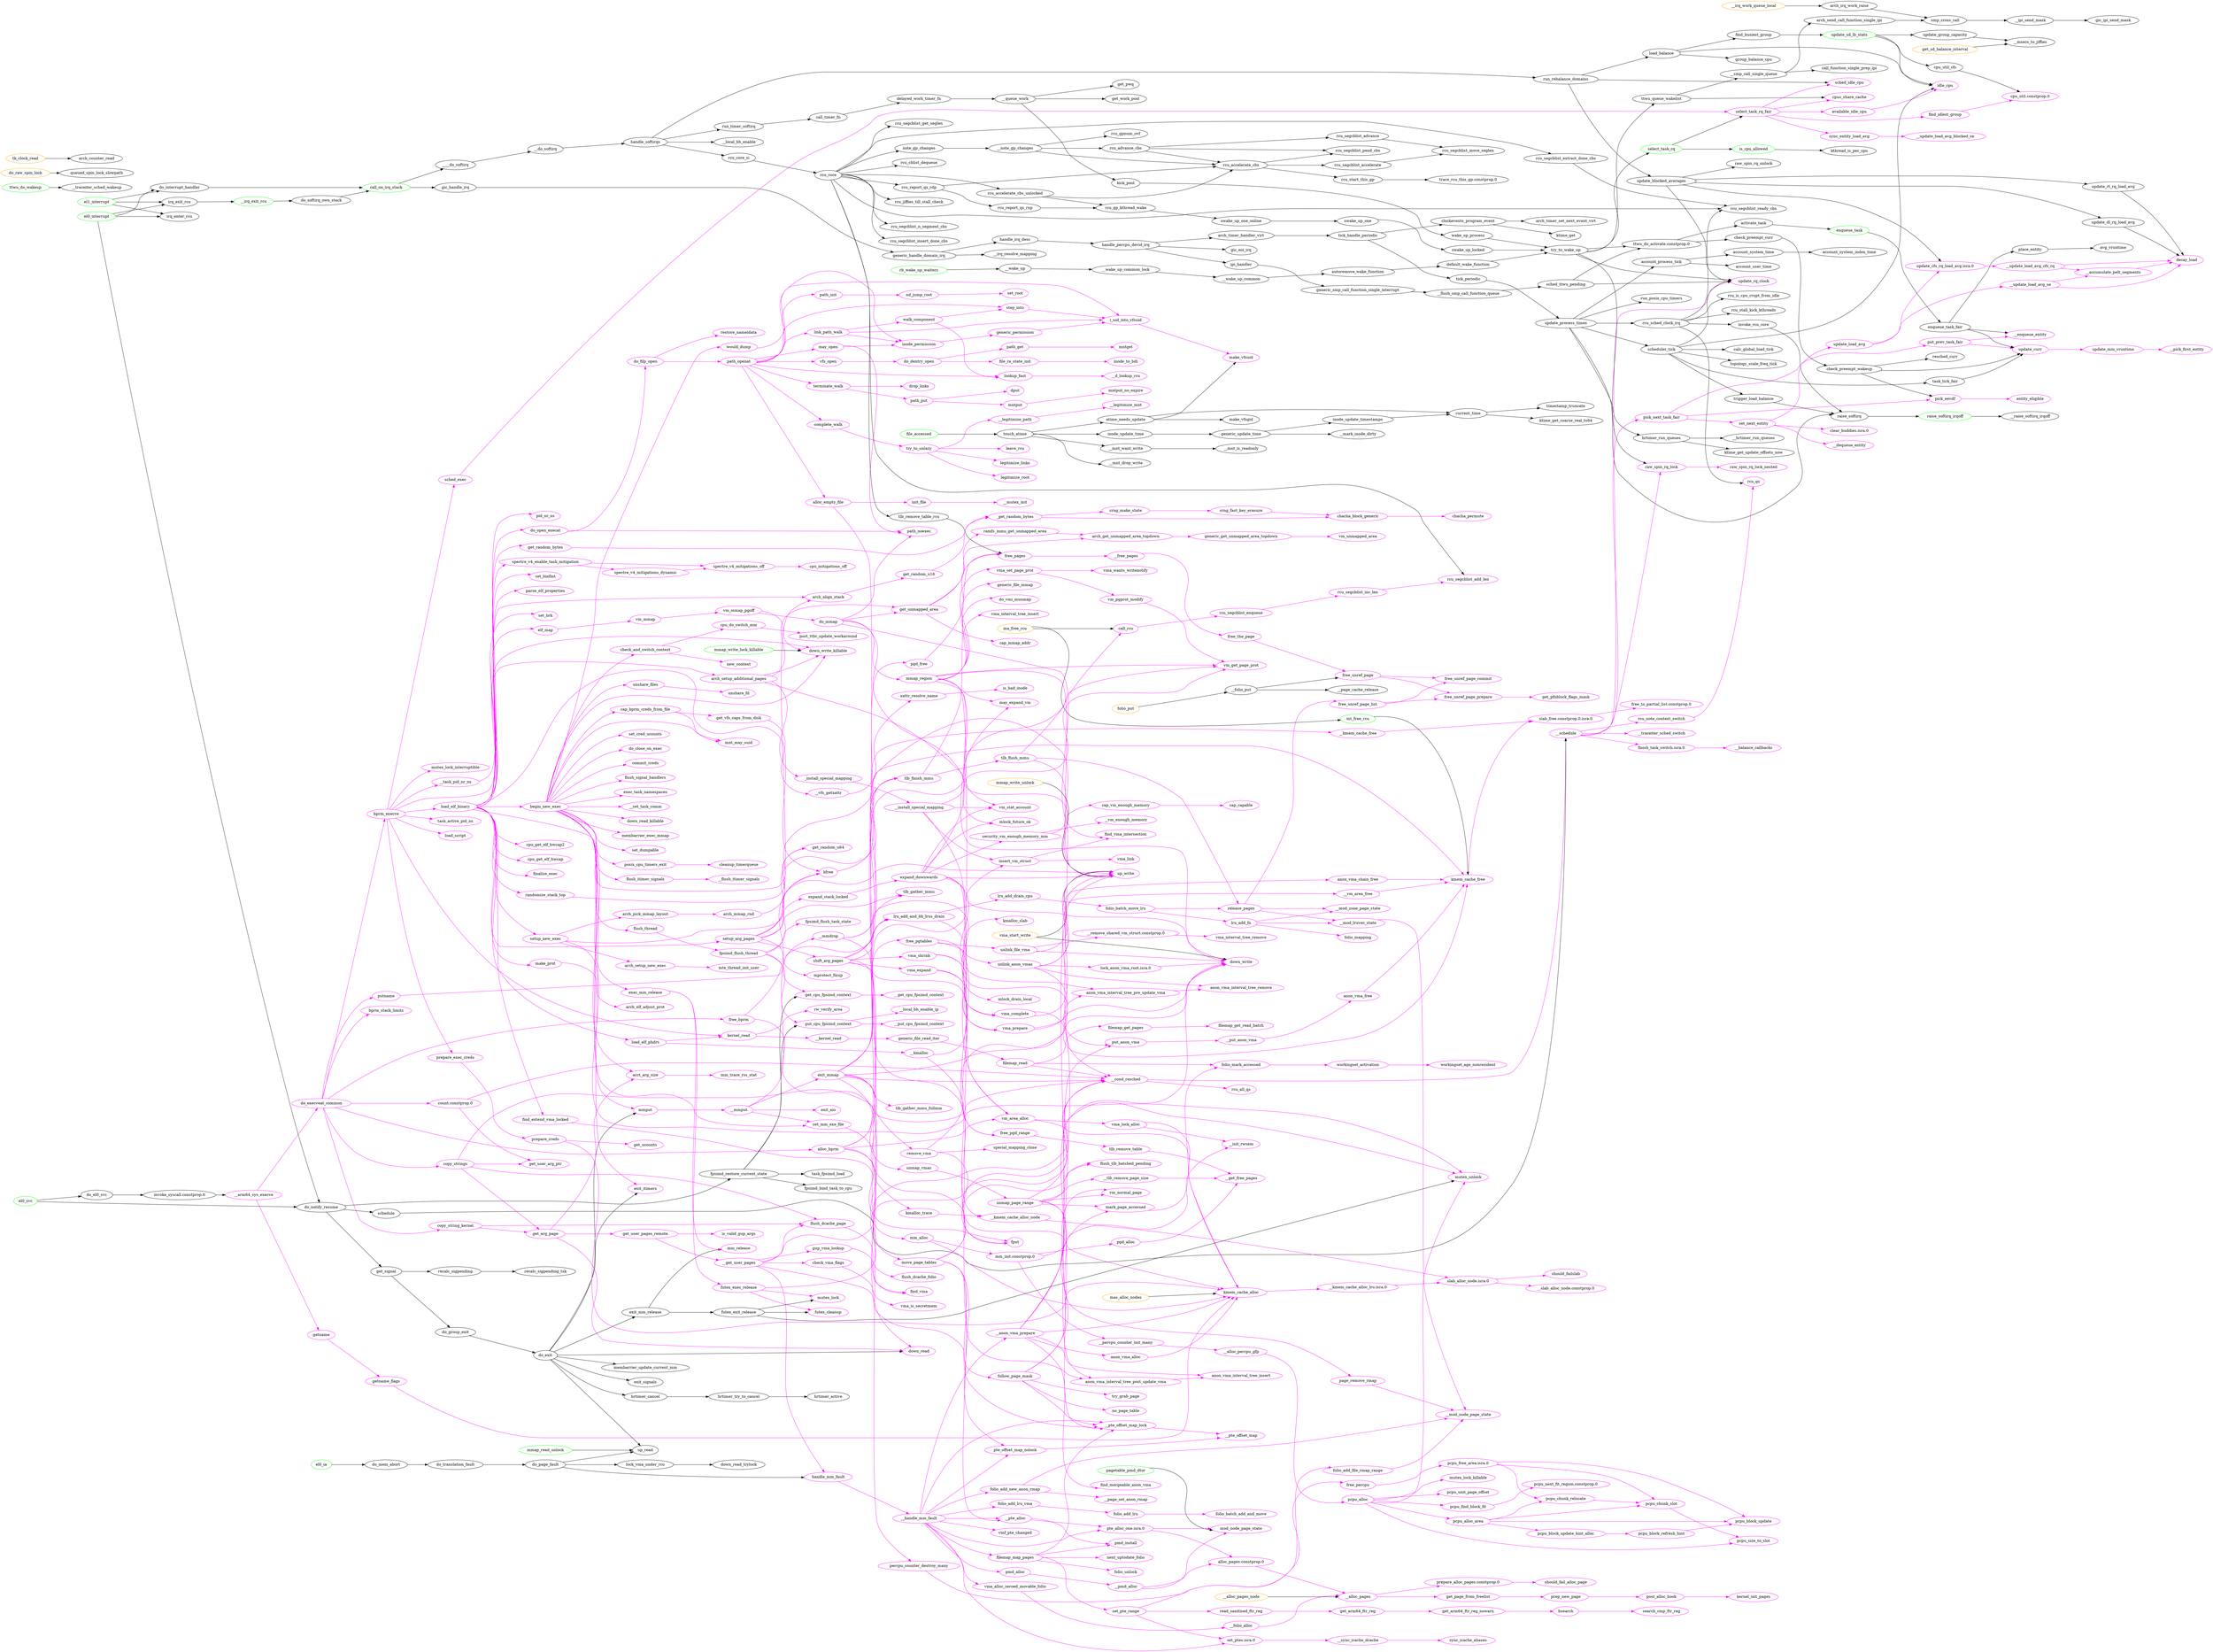digraph followpath {
rankdir=LR;
    "__queue_work" [color="black"];
    "vm_get_page_prot" [color="magenta"];
    "vm_mmap_pgoff" [color="magenta"];
    "group_balance_cpu" [color="black"];
    "pcpu_free_area.isra.0" [color="magenta"];
    "free_to_partial_list.constprop.0" [color="magenta"];
    "____do_softirq" [color="black"];
    "__sync_icache_dcache" [color="magenta"];
    "wake_up_process" [color="black"];
    "set_brk" [color="magenta"];
    "__mod_zone_page_state" [color="magenta"];
    "spectre_v4_enable_task_mitigation" [color="magenta"];
    "may_open" [color="magenta"];
    "generic_handle_domain_irq" [color="black"];
    "tlb_remove_table" [color="magenta"];
    "timestamp_truncate" [color="black"];
    "would_dump" [color="magenta"];
    "crng_fast_key_erasure" [color="magenta"];
    "swake_up_one" [color="black"];
    "cpu_mitigations_off" [color="magenta"];
    "inode_permission" [color="magenta"];
    "select_task_rq" [color="green"];
    "__pte_offset_map_lock" [color="magenta"];
    "unmap_vmas" [color="magenta"];
    "cap_mmap_addr" [color="magenta"];
    "mnt_may_suid" [color="magenta"];
    "__pte_alloc" [color="magenta"];
    "lookup_fast" [color="magenta"];
    "tlb_gather_mmu_fullmm" [color="magenta"];
    "lru_add_drain_cpu" [color="magenta"];
    "__accumulate_pelt_segments" [color="magenta"];
    "__mnt_is_readonly" [color="black"];
    "down_read_killable" [color="magenta"];
    "pcpu_alloc" [color="magenta"];
    "setup_arg_pages" [color="magenta"];
    "kthread_is_per_cpu" [color="black"];
    "find_extend_vma_locked" [color="magenta"];
    "get_user_pages_remote" [color="magenta"];
    "rcu_gp_kthread_wake" [color="black"];
    "generic_get_unmapped_area_topdown" [color="magenta"];
    "current_time" [color="black"];
    "anon_vma_interval_tree_remove" [color="magenta"];
    "rcu_segcblist_insert_done_cbs" [color="black"];
    "get_user_arg_ptr" [color="magenta"];
    "pick_eevdf" [color="magenta"];
    "no_page_table" [color="magenta"];
    "__vfs_getxattr" [color="magenta"];
    "el0_svc" [color="green"];
    "exit_mmap" [color="magenta"];
    "new_context" [color="magenta"];
    "down_write_killable" [color="magenta"];
    "__cond_resched" [color="magenta"];
    "get_arm64_ftr_reg_nowarn" [color="magenta"];
    "is_cpu_allowed" [color="green"];
    "pcpu_size_to_slot" [color="magenta"];
    "__mmdrop" [color="magenta"];
    "task_tick_fair" [color="black"];
    "filemap_get_pages" [color="magenta"];
    "expand_stack_locked" [color="magenta"];
    "try_grab_page" [color="magenta"];
    "mod_node_page_state" [color="magenta"];
    "__vm_area_free" [color="magenta"];
    "get_vfs_caps_from_disk" [color="magenta"];
    "pgd_free" [color="magenta"];
    "gic_ipi_send_mask" [color="black"];
    "__init_rwsem" [color="magenta"];
    "rcu_segcblist_get_seglen" [color="black"];
    "rcu_segcblist_move_seglen" [color="black"];
    "raw_spin_rq_lock_nested" [color="magenta"];
    "arch_align_stack" [color="magenta"];
    "membarrier_exec_mmap" [color="magenta"];
    "__flush_itimer_signals" [color="magenta"];
    "gup_vma_lookup" [color="magenta"];
    "rcu_segcblist_enqueue" [color="magenta"];
    "anon_vma_interval_tree_pre_update_vma" [color="magenta"];
    "bprm_execve" [color="magenta"];
    "kmem_cache_alloc" [color="magenta"];
    "__wake_up_common" [color="black"];
    "set_dumpable" [color="magenta"];
    "cpu_get_elf_hwcap2" [color="magenta"];
    "vma_interval_tree_insert" [color="magenta"];
    "schedule" [color="black"];
    "gic_handle_irq" [color="black"];
    "fpsimd_flush_task_state" [color="magenta"];
    "exit_aio" [color="magenta"];
    "set_pte_range" [color="magenta"];
    "mutex_lock_killable" [color="magenta"];
    "ktime_get" [color="black"];
    "__local_bh_enable" [color="black"];
    "pcpu_chunk_slot" [color="magenta"];
    "__mnt_want_write" [color="black"];
    "flush_dcache_folio" [color="magenta"];
    "generic_update_time" [color="black"];
    "elf_map" [color="magenta"];
    "rcu_note_context_switch" [color="magenta"];
    "__enqueue_entity" [color="magenta"];
    "anon_vma_free" [color="magenta"];
    "__hrtimer_run_queues" [color="black"];
    "do_execveat_common" [color="magenta"];
    "do_group_exit" [color="black"];
    "slab_alloc_node.isra.0" [color="magenta"];
    "note_gp_changes" [color="black"];
    "should_fail_alloc_page" [color="magenta"];
    "run_timer_softirq" [color="black"];
    "finish_task_switch.isra.0" [color="magenta"];
    "arch_setup_additional_pages" [color="magenta"];
    "acct_arg_size" [color="magenta"];
    "invoke_rcu_core" [color="black"];
    "__folio_alloc" [color="magenta"];
    "arch_setup_new_exec" [color="magenta"];
    "cpu_util_cfs" [color="black"];
    "shift_arg_pages" [color="magenta"];
    "arch_get_unmapped_area_topdown" [color="magenta"];
    "__task_pid_nr_ns" [color="magenta"];
    "recalc_sigpending_tsk" [color="black"];
    "__get_user_pages" [color="magenta"];
    "folio_unlock" [color="magenta"];
    "tlb_remove_table_rcu" [color="black"];
    "__page_set_anon_rmap" [color="magenta"];
    "generic_smp_call_function_single_interrupt" [color="black"];
    "down_write" [color="magenta"];
    "link_path_walk" [color="magenta"];
    "path_init" [color="magenta"];
    "anon_vma_interval_tree_insert" [color="magenta"];
    "decay_load" [color="magenta"];
    "rcu_segcblist_pend_cbs" [color="black"];
    "__pmd_alloc" [color="magenta"];
    "__kmem_cache_free" [color="magenta"];
    "flush_itimer_signals" [color="magenta"];
    "init_file" [color="magenta"];
    "__wake_up" [color="black"];
    "pte_offset_map_nolock" [color="magenta"];
    "tick_handle_periodic" [color="black"];
    "do_vmi_munmap" [color="magenta"];
    "put_cpu_fpsimd_context" [color="magenta"];
    "generic_file_read_iter" [color="magenta"];
    "__traceiter_sched_wakeup" [color="black"];
    "mprotect_fixup" [color="magenta"];
    "alloc_empty_file" [color="magenta"];
    "arch_mmap_rnd" [color="magenta"];
    "__kmalloc" [color="magenta"];
    "find_vma_intersection" [color="magenta"];
    "getname_flags" [color="magenta"];
    "walk_component" [color="magenta"];
    "dput" [color="magenta"];
    "touch_atime" [color="black"];
    "lock_vma_under_rcu" [color="black"];
    "mm_trace_rss_stat" [color="magenta"];
    "chacha_block_generic" [color="magenta"];
    "gic_eoi_irq" [color="black"];
    "__handle_mm_fault" [color="magenta"];
    "handle_mm_fault" [color="magenta"];
    "update_load_avg" [color="magenta"];
    "irq_enter_rcu" [color="black"];
    "__wake_up_common_lock" [color="black"];
    "generic_file_mmap" [color="magenta"];
    "flush_tlb_batched_pending" [color="magenta"];
    "set_cred_ucounts" [color="magenta"];
    "folio_add_lru_vma" [color="magenta"];
    "account_user_time" [color="black"];
    "_install_special_mapping" [color="magenta"];
    "update_process_times" [color="black"];
    "rcu_start_this_gp" [color="black"];
    "folio_add_file_rmap_range" [color="magenta"];
    "put_anon_vma" [color="magenta"];
    "spectre_v4_mitigations_off" [color="magenta"];
    "__local_bh_enable_ip" [color="magenta"];
    "slab_free.constprop.0.isra.0" [color="magenta"];
    "resched_curr" [color="black"];
    "get_unmapped_area" [color="magenta"];
    "idle_cpu" [color="magenta"];
    "update_rq_clock" [color="magenta"];
    "__arm64_sys_execve" [color="magenta"];
    "unshare_files" [color="magenta"];
    "post_alloc_hook" [color="magenta"];
    "raw_spin_rq_lock" [color="magenta"];
    "free_pgd_range" [color="magenta"];
    "inode_update_timestamps" [color="black"];
    "vma_wants_writenotify" [color="magenta"];
    "load_elf_binary" [color="magenta"];
    "inode_to_bdi" [color="magenta"];
    "restore_nameidata" [color="magenta"];
    "generic_permission" [color="magenta"];
    "vfs_open" [color="magenta"];
    "filemap_map_pages" [color="magenta"];
    "insert_vm_struct" [color="magenta"];
    "vma_link" [color="magenta"];
    "swake_up_one_online" [color="black"];
    "trace_rcu_this_gp.constprop.0" [color="black"];
    "do_raw_spin_lock" [color="orange"];
    "__mmput" [color="magenta"];
    "__free_pages" [color="magenta"];
    "invoke_syscall.constprop.0" [color="black"];
    "rcu_accelerate_cbs_unlocked" [color="black"];
    "cap_capable" [color="magenta"];
    "__mod_node_page_state" [color="magenta"];
    "free_unref_page_list" [color="magenta"];
    "ma_free_rcu" [color="orange"];
    "kernel_read" [color="magenta"];
    "arch_send_call_function_single_ipi" [color="black"];
    "available_idle_cpu" [color="magenta"];
    "__irq_exit_rcu" [color="green"];
    "do_close_on_exec" [color="magenta"];
    "update_curr" [color="magenta"];
    "down_read_trylock" [color="black"];
    "count.constprop.0" [color="magenta"];
    "try_to_unlazy" [color="magenta"];
    "handle_softirqs" [color="black"];
    "pick_next_task_fair" [color="magenta"];
    "path_noexec" [color="magenta"];
    "do_interrupt_handler" [color="black"];
    "arch_counter_read" [color="black"];
    "__pick_first_entity" [color="magenta"];
    "__kmem_cache_alloc_node" [color="magenta"];
    "el0_interrupt" [color="green"];
    "pagetable_pmd_dtor" [color="green"];
    "free_percpu" [color="magenta"];
    "raise_softirq_irqoff" [color="green"];
    "ttwu_queue_wakelist" [color="black"];
    "update_cfs_rq_load_avg.isra.0" [color="magenta"];
    "set_root" [color="magenta"];
    "putname" [color="magenta"];
    "mmput" [color="magenta"];
    "free_unref_page_commit" [color="magenta"];
    "filemap_read" [color="magenta"];
    "__mod_lruvec_state" [color="magenta"];
    "vm_unmapped_area" [color="magenta"];
    "expand_downwards" [color="magenta"];
    "rcu_cblist_dequeue" [color="black"];
    "mntput" [color="magenta"];
    "arch_timer_handler_virt" [color="black"];
    "arch_elf_adjust_prot" [color="magenta"];
    "account_system_time" [color="black"];
    "bsearch" [color="magenta"];
    "check_vma_flags" [color="magenta"];
    "vm_mmap" [color="magenta"];
    "cap_vm_enough_memory" [color="magenta"];
    "complete_walk" [color="magenta"];
    "update_sd_lb_stats" [color="green"];
    "fpsimd_bind_task_to_cpu" [color="black"];
    "kmalloc_trace" [color="magenta"];
    "ktime_get_coarse_real_ts64" [color="black"];
    "raise_softirq" [color="black"];
    "__smp_call_single_queue" [color="black"];
    "find_busiest_group" [color="black"];
    "run_posix_cpu_timers" [color="black"];
    "up_write" [color="magenta"];
    "unmap_page_range" [color="magenta"];
    "ttwu_do_activate.constprop.0" [color="black"];
    "__get_free_pages" [color="magenta"];
    "call_function_single_prep_ipi" [color="black"];
    "rcu_qs" [color="magenta"];
    "rcu_core_si" [color="black"];
    "kmalloc_slab" [color="magenta"];
    "topology_scale_freq_tick" [color="black"];
    "clear_buddies.isra.0" [color="magenta"];
    "rcu_segcblist_ready_cbs" [color="black"];
    "folio_batch_move_lru" [color="magenta"];
    "lru_add_fn" [color="magenta"];
    "get_sd_balance_interval" [color="orange"];
    "irq_exit_rcu" [color="black"];
    "move_page_tables" [color="magenta"];
    "do_page_fault" [color="black"];
    "account_process_tick" [color="black"];
    "release_pages" [color="magenta"];
    "sync_entity_load_avg" [color="magenta"];
    "kmem_cache_free" [color="magenta"];
    "get_cpu_fpsimd_context" [color="magenta"];
    "smp_cross_call" [color="black"];
    "account_system_index_time" [color="black"];
    "delayed_work_timer_fn" [color="black"];
    "_get_random_bytes" [color="magenta"];
    "vma_interval_tree_remove" [color="magenta"];
    "terminate_walk" [color="magenta"];
    "hrtimer_cancel" [color="black"];
    "__update_load_avg_cfs_rq" [color="magenta"];
    "__schedule" [color="magenta"];
    "special_mapping_close" [color="magenta"];
    "__remove_shared_vm_struct.constprop.0" [color="magenta"];
    "call_rcu" [color="magenta"];
    "arch_timer_set_next_event_virt" [color="black"];
    "begin_new_exec" [color="magenta"];
    "check_preempt_curr" [color="black"];
    "mas_alloc_nodes" [color="orange"];
    "futex_exec_release" [color="magenta"];
    "sched_ttwu_pending" [color="black"];
    "should_failslab" [color="magenta"];
    "folio_add_new_anon_rmap" [color="magenta"];
    "__balance_callbacks" [color="magenta"];
    "autoremove_wake_function" [color="black"];
    "make_vfsgid" [color="black"];
    "do_dentry_open" [color="magenta"];
    "__kernel_read" [color="magenta"];
    "lock_anon_vma_root.isra.0" [color="magenta"];
    "path_put" [color="magenta"];
    "get_page_from_freelist" [color="magenta"];
    "__slab_alloc_node.constprop.0" [color="magenta"];
    "prep_new_page" [color="magenta"];
    "next_uptodate_folio" [color="magenta"];
    "mm_init.constprop.0" [color="magenta"];
    "vma_lock_alloc" [color="magenta"];
    "do_exit" [color="black"];
    "path_openat" [color="magenta"];
    "rcu_report_qs_rdp" [color="black"];
    "folio_mark_accessed" [color="magenta"];
    "fpsimd_restore_current_state" [color="black"];
    "vm_area_alloc" [color="magenta"];
    "read_sanitised_ftr_reg" [color="magenta"];
    "update_group_capacity" [color="black"];
    "prepare_alloc_pages.constprop.0" [color="magenta"];
    "rb_wake_up_waiters" [color="green"];
    "__put_anon_vma" [color="magenta"];
    "__ipi_send_mask" [color="black"];
    "update_rt_rq_load_avg" [color="black"];
    "posix_cpu_timers_exit" [color="magenta"];
    "__note_gp_changes" [color="black"];
    "mark_page_accessed" [color="magenta"];
    "commit_creds" [color="magenta"];
    "is_valid_gup_args" [color="magenta"];
    "load_balance" [color="black"];
    "fput" [color="magenta"];
    "file_accessed" [color="green"];
    "find_mergeable_anon_vma" [color="magenta"];
    "set_next_entity" [color="magenta"];
    "pcpu_find_block_fit" [color="magenta"];
    "do_mmap" [color="magenta"];
    "__tlb_remove_page_size" [color="magenta"];
    "rcu_segcblist_add_len" [color="magenta"];
    "task_active_pid_ns" [color="magenta"];
    "kick_pool" [color="black"];
    "__alloc_percpu_gfp" [color="magenta"];
    "__mutex_init" [color="magenta"];
    "path_get" [color="magenta"];
    "tlb_flush_mmu" [color="magenta"];
    "__traceiter_sched_switch" [color="magenta"];
    "free_bprm" [color="magenta"];
    "call_on_irq_stack" [color="green"];
    "tick_periodic" [color="black"];
    "security_vm_enough_memory_mm" [color="magenta"];
    "workingset_age_nonresident" [color="magenta"];
    "handle_irq_desc" [color="black"];
    "ramfs_mmu_get_unmapped_area" [color="magenta"];
    "lru_add_and_bh_lrus_drain" [color="magenta"];
    "call_timer_fn" [color="black"];
    "mlock_drain_local" [color="magenta"];
    "load_elf_phdrs" [color="magenta"];
    "__legitimize_path" [color="magenta"];
    "rcu_accelerate_cbs" [color="black"];
    "raw_spin_rq_unlock" [color="black"];
    "pcpu_unit_page_offset" [color="magenta"];
    "pmd_install" [color="magenta"];
    "legitimize_root" [color="magenta"];
    "get_work_pool" [color="black"];
    "unshare_fd" [color="magenta"];
    "put_prev_task_fair" [color="magenta"];
    "free_unref_page_prepare" [color="magenta"];
    "copy_string_kernel" [color="magenta"];
    "exit_mm_release" [color="black"];
    "prepare_exec_creds" [color="magenta"];
    "rcu_jiffies_till_stall_check" [color="black"];
    "flush_signal_handlers" [color="magenta"];
    "load_script" [color="magenta"];
    "down_read" [color="magenta"];
    "__get_cpu_fpsimd_context" [color="magenta"];
    "find_idlest_group" [color="magenta"];
    "step_into" [color="magenta"];
    "set_mm_exe_file" [color="magenta"];
    "folio_put" [color="orange"];
    "get_ucounts" [color="magenta"];
    "rcu_segcblist_advance" [color="black"];
    "drop_links" [color="magenta"];
    "chacha_permute" [color="magenta"];
    "calc_global_load_tick" [color="black"];
    "update_dl_rq_load_avg" [color="black"];
    "do_notify_resume" [color="black"];
    "__alloc_pages" [color="magenta"];
    "i_uid_into_vfsuid" [color="magenta"];
    "mt_free_rcu" [color="green"];
    "getname" [color="magenta"];
    "kernel_init_pages" [color="magenta"];
    "pmd_alloc" [color="magenta"];
    "tk_clock_read" [color="orange"];
    "vm_stat_account" [color="magenta"];
    "make_prot" [color="magenta"];
    "rcu_gpnum_ovf" [color="black"];
    "default_wake_function" [color="black"];
    "vma_prepare" [color="magenta"];
    "is_bad_inode" [color="magenta"];
    "sync_icache_aliases" [color="magenta"];
    "rcu_is_cpu_rrupt_from_idle" [color="black"];
    "mutex_lock" [color="magenta"];
    "scheduler_tick" [color="black"];
    "hrtimer_try_to_cancel" [color="black"];
    "bprm_stack_limits" [color="magenta"];
    "clockevents_program_event" [color="black"];
    "setup_new_exec" [color="magenta"];
    "make_vfsuid" [color="magenta"];
    "up_read" [color="black"];
    "folio_batch_add_and_move" [color="magenta"];
    "inode_update_time" [color="black"];
    "__msecs_to_jiffies" [color="black"];
    "filemap_get_read_batch" [color="magenta"];
    "ipi_handler" [color="black"];
    "cpu_do_switch_mm" [color="magenta"];
    "fpsimd_flush_thread" [color="magenta"];
    "__kmem_cache_alloc_lru.isra.0" [color="magenta"];
    "avg_vruntime" [color="black"];
    "hrtimer_active" [color="black"];
    "ttwu_do_wakeup" [color="green"];
    "get_random_bytes" [color="magenta"];
    "mmap_write_unlock" [color="orange"];
    "update_blocked_averages" [color="black"];
    "vma_complete" [color="magenta"];
    "do_el0_svc" [color="black"];
    "pcpu_block_refresh_hint" [color="magenta"];
    "vma_alloc_zeroed_movable_folio" [color="magenta"];
    "mmap_read_unlock" [color="green"];
    "hrtimer_run_queues" [color="black"];
    "pgd_alloc" [color="magenta"];
    "mte_thread_init_user" [color="magenta"];
    "rcu_stall_kick_kthreads" [color="black"];
    "pcpu_next_fit_region.constprop.0" [color="magenta"];
    "mutex_lock_interruptible" [color="magenta"];
    "__put_cpu_fpsimd_context" [color="magenta"];
    "cpu_get_elf_hwcap" [color="magenta"];
    "do_open_execat" [color="magenta"];
    "pid_nr_ns" [color="magenta"];
    "pte_alloc_one.isra.0" [color="magenta"];
    "rcu_report_qs_rnp" [color="black"];
    "__install_special_mapping" [color="magenta"];
    "vm_normal_page" [color="magenta"];
    "rcu_segcblist_inc_len" [color="magenta"];
    "vma_set_page_prot" [color="magenta"];
    "futex_cleanup" [color="magenta"];
    "flush_dcache_page" [color="magenta"];
    "__alloc_pages_node" [color="orange"];
    "set_ptes.isra.0" [color="magenta"];
    "rcu_segcblist_extract_done_cbs" [color="black"];
    "activate_task" [color="black"];
    "mlock_future_ok" [color="magenta"];
    "rcu_core" [color="black"];
    "get_pwq" [color="black"];
    "select_task_rq_fair" [color="magenta"];
    "rcu_all_qs" [color="magenta"];
    "leave_rcu" [color="magenta"];
    "__raise_softirq_irqoff" [color="black"];
    "get_random_u16" [color="magenta"];
    "exec_task_namespaces" [color="magenta"];
    "prepare_creds" [color="magenta"];
    "mm_alloc" [color="magenta"];
    "check_and_switch_context" [color="magenta"];
    "free_pgtables" [color="magenta"];
    "__pte_offset_map" [color="magenta"];
    "nd_jump_root" [color="magenta"];
    "task_fpsimd_load" [color="black"];
    "anon_vma_interval_tree_post_update_vma" [color="magenta"];
    "__vm_enough_memory" [color="magenta"];
    "__folio_put" [color="black"];
    "futex_exit_release" [color="black"];
    "__do_softirq" [color="black"];
    "get_arg_page" [color="magenta"];
    "el1_interrupt" [color="green"];
    "cap_bprm_creds_from_file" [color="magenta"];
    "tlb_gather_mmu" [color="magenta"];
    "__irq_work_queue_local" [color="orange"];
    "search_cmp_ftr_reg" [color="magenta"];
    "__flush_smp_call_function_queue" [color="black"];
    "tlb_finish_mmu" [color="magenta"];
    "file_ra_state_init" [color="magenta"];
    "arch_irq_work_raise" [color="black"];
    "folio_add_lru" [color="magenta"];
    "entity_eligible" [color="magenta"];
    "el0_ia" [color="green"];
    "sched_exec" [color="magenta"];
    "get_signal" [color="black"];
    "vma_expand" [color="magenta"];
    "kfree" [color="magenta"];
    "vmf_pte_changed" [color="magenta"];
    "ktime_get_update_offsets_now" [color="black"];
    "__page_cache_release" [color="black"];
    "spectre_v4_mitigations_dynamic" [color="magenta"];
    "check_preempt_wakeup" [color="black"];
    "anon_vma_alloc" [color="magenta"];
    "folio_mapping" [color="magenta"];
    "recalc_sigpending" [color="black"];
    "post_ttbr_update_workaround" [color="magenta"];
    "exec_mm_release" [color="magenta"];
    "do_softirq_own_stack" [color="black"];
    "__update_load_avg_se" [color="magenta"];
    "__dequeue_entity" [color="magenta"];
    "trigger_load_balance" [color="black"];
    "percpu_counter_destroy_many" [color="magenta"];
    "enqueue_task_fair" [color="black"];
    "get_arm64_ftr_reg" [color="magenta"];
    "try_to_wake_up" [color="black"];
    "exit_itimers" [color="magenta"];
    "finalize_exec" [color="magenta"];
    "randomize_stack_top" [color="magenta"];
    "mmap_write_lock_killable" [color="green"];
    "atime_needs_update" [color="black"];
    "__mark_inode_dirty" [color="black"];
    "queued_spin_lock_slowpath" [color="black"];
    "__irq_resolve_mapping" [color="black"];
    "mntput_no_expire" [color="magenta"];
    "cleanup_timerqueue" [color="magenta"];
    "rcu_segcblist_n_segment_cbs" [color="black"];
    "pcpu_chunk_relocate" [color="magenta"];
    "flush_thread" [color="magenta"];
    "unlink_file_vma" [color="magenta"];
    "__anon_vma_prepare" [color="magenta"];
    "follow_page_mask" [color="magenta"];
    "sched_idle_cpu" [color="magenta"];
    "free_the_page" [color="magenta"];
    "enqueue_task" [color="green"];
    "update_min_vruntime" [color="magenta"];
    "arch_pick_mmap_layout" [color="magenta"];
    "set_binfmt" [color="magenta"];
    "rcu_sched_clock_irq" [color="black"];
    "do_filp_open" [color="magenta"];
    "__legitimize_mnt" [color="magenta"];
    "__update_load_avg_blocked_se" [color="magenta"];
    "may_expand_vm" [color="magenta"];
    "cpu_util.constprop.0" [color="magenta"];
    "legitimize_links" [color="magenta"];
    "alloc_pages.constprop.0" [color="magenta"];
    "page_remove_rmap" [color="magenta"];
    "workingset_activation" [color="magenta"];
    "do_mem_abort" [color="black"];
    "do_translation_fault" [color="black"];
    "membarrier_update_current_mm" [color="black"];
    "find_vma" [color="magenta"];
    "__set_task_comm" [color="magenta"];
    "exit_signals" [color="black"];
    "crng_make_state" [color="magenta"];
    "rcu_advance_cbs" [color="black"];
    "mutex_unlock" [color="magenta"];
    "rw_verify_area" [color="magenta"];
    "mmap_region" [color="magenta"];
    "pcpu_block_update_hint_alloc" [color="magenta"];
    "rcu_segcblist_accelerate" [color="black"];
    "vm_pgprot_modify" [color="magenta"];
    "__percpu_counter_init_many" [color="magenta"];
    "parse_elf_properties" [color="magenta"];
    "run_rebalance_domains" [color="black"];
    "copy_strings" [color="magenta"];
    "vma_start_write" [color="orange"];
    "get_random_u64" [color="magenta"];
    "alloc_bprm" [color="magenta"];
    "__d_lookup_rcu" [color="magenta"];
    "vma_is_secretmem" [color="magenta"];
    "mm_release" [color="magenta"];
    "remove_vma" [color="magenta"];
    "free_pages" [color="magenta"];
    "xattr_resolve_name" [color="magenta"];
    "pcpu_alloc_area" [color="magenta"];
    "get_pfnblock_flags_mask" [color="magenta"];
    "free_unref_page" [color="magenta"];
    "place_entity" [color="black"];
    "swake_up_locked" [color="black"];
    "__mnt_drop_write" [color="black"];
    "pcpu_block_update" [color="magenta"];
    "unlink_anon_vmas" [color="magenta"];
    "anon_vma_chain_free" [color="magenta"];
    "mntget" [color="magenta"];
    "handle_percpu_devid_irq" [color="black"];
    "vma_shrink" [color="magenta"];
    "cpus_share_cache" [color="magenta"];
    "cap_vm_enough_memory" -> "cap_capable" [color="magenta"];
    "workingset_activation" -> "workingset_age_nonresident" [color="magenta"];
    "check_vma_flags" -> "vma_is_secretmem" [color="magenta"];
    "page_remove_rmap" -> "__mod_node_page_state" [color="magenta"];
    "__smp_call_single_queue" -> "arch_send_call_function_single_ipi" [color="black"];
    "__smp_call_single_queue" -> "call_function_single_prep_ipi" [color="black"];
    "__vm_area_free" -> "kmem_cache_free" [color="magenta"];
    "load_elf_binary" -> "get_random_bytes" [color="magenta"];
    "load_elf_binary" -> "up_write" [color="magenta"];
    "load_elf_binary" -> "finalize_exec" [color="magenta"];
    "load_elf_binary" -> "kfree" [color="magenta"];
    "load_elf_binary" -> "cpu_get_elf_hwcap" [color="magenta"];
    "load_elf_binary" -> "make_prot" [color="magenta"];
    "load_elf_binary" -> "setup_new_exec" [color="magenta"];
    "load_elf_binary" -> "find_extend_vma_locked" [color="magenta"];
    "load_elf_binary" -> "down_write_killable" [color="magenta"];
    "load_elf_binary" -> "parse_elf_properties" [color="magenta"];
    "load_elf_binary" -> "arch_setup_additional_pages" [color="magenta"];
    "load_elf_binary" -> "setup_arg_pages" [color="magenta"];
    "load_elf_binary" -> "load_elf_phdrs" [color="magenta"];
    "load_elf_binary" -> "spectre_v4_enable_task_mitigation" [color="magenta"];
    "load_elf_binary" -> "begin_new_exec" [color="magenta"];
    "load_elf_binary" -> "randomize_stack_top" [color="magenta"];
    "load_elf_binary" -> "set_binfmt" [color="magenta"];
    "load_elf_binary" -> "arch_align_stack" [color="magenta"];
    "load_elf_binary" -> "elf_map" [color="magenta"];
    "load_elf_binary" -> "set_brk" [color="magenta"];
    "load_elf_binary" -> "cpu_get_elf_hwcap2" [color="magenta"];
    "__kernel_read" -> "generic_file_read_iter" [color="magenta"];
    "vma_shrink" -> "vma_complete" [color="magenta"];
    "vma_shrink" -> "vma_prepare" [color="magenta"];
    "try_to_wake_up" -> "select_task_rq" [color="black"];
    "try_to_wake_up" -> "raw_spin_rq_lock" [color="black"];
    "try_to_wake_up" -> "ttwu_queue_wakelist" [color="black"];
    "try_to_wake_up" -> "update_rq_clock" [color="black"];
    "try_to_wake_up" -> "ttwu_do_activate.constprop.0" [color="black"];
    "crng_fast_key_erasure" -> "chacha_block_generic" [color="magenta"];
    "update_load_avg" -> "__update_load_avg_se" [color="magenta"];
    "update_load_avg" -> "update_cfs_rq_load_avg.isra.0" [color="magenta"];
    "put_cpu_fpsimd_context" -> "__local_bh_enable_ip" [color="magenta"];
    "put_cpu_fpsimd_context" -> "__put_cpu_fpsimd_context" [color="magenta"];
    "pgd_alloc" -> "__get_free_pages" [color="magenta"];
    "__kmem_cache_alloc_node" -> "slab_alloc_node.isra.0" [color="magenta"];
    "vm_mmap_pgoff" -> "do_mmap" [color="magenta"];
    "vm_mmap_pgoff" -> "down_write_killable" [color="magenta"];
    "pcpu_find_block_fit" -> "pcpu_next_fit_region.constprop.0" [color="magenta"];
    "mas_alloc_nodes" -> "kmem_cache_alloc" [color="black"];
    "free_pgd_range" -> "tlb_remove_table" [color="magenta"];
    "ttwu_do_activate.constprop.0" -> "check_preempt_curr" [color="black"];
    "ttwu_do_activate.constprop.0" -> "activate_task" [color="black"];
    "__install_special_mapping" -> "insert_vm_struct" [color="magenta"];
    "__install_special_mapping" -> "vm_stat_account" [color="magenta"];
    "__install_special_mapping" -> "vm_area_alloc" [color="magenta"];
    "__install_special_mapping" -> "vm_get_page_prot" [color="magenta"];
    "rcu_segcblist_enqueue" -> "rcu_segcblist_inc_len" [color="magenta"];
    "put_anon_vma" -> "__put_anon_vma" [color="magenta"];
    "mmap_region" -> "vma_interval_tree_insert" [color="magenta"];
    "mmap_region" -> "vm_stat_account" [color="magenta"];
    "mmap_region" -> "may_expand_vm" [color="magenta"];
    "mmap_region" -> "vm_get_page_prot" [color="magenta"];
    "mmap_region" -> "vma_set_page_prot" [color="magenta"];
    "mmap_region" -> "generic_file_mmap" [color="magenta"];
    "mmap_region" -> "do_vmi_munmap" [color="magenta"];
    "mmap_region" -> "vm_area_alloc" [color="magenta"];
    "mmap_region" -> "down_write" [color="magenta"];
    "mmap_region" -> "up_write" [color="magenta"];
    "mm_alloc" -> "kmem_cache_alloc" [color="magenta"];
    "mm_alloc" -> "mm_init.constprop.0" [color="magenta"];
    "update_min_vruntime" -> "__pick_first_entity" [color="magenta"];
    "read_sanitised_ftr_reg" -> "get_arm64_ftr_reg" [color="magenta"];
    "find_extend_vma_locked" -> "find_vma" [color="magenta"];
    "activate_task" -> "enqueue_task" [color="black"];
    "arch_pick_mmap_layout" -> "arch_mmap_rnd" [color="magenta"];
    "complete_walk" -> "try_to_unlazy" [color="magenta"];
    "get_vfs_caps_from_disk" -> "__vfs_getxattr" [color="magenta"];
    "expand_downwards" -> "mlock_future_ok" [color="magenta"];
    "expand_downwards" -> "vm_stat_account" [color="magenta"];
    "expand_downwards" -> "up_write" [color="magenta"];
    "expand_downwards" -> "down_write" [color="magenta"];
    "expand_downwards" -> "anon_vma_interval_tree_pre_update_vma" [color="magenta"];
    "expand_downwards" -> "anon_vma_interval_tree_post_update_vma" [color="magenta"];
    "expand_downwards" -> "security_vm_enough_memory_mm" [color="magenta"];
    "expand_downwards" -> "may_expand_vm" [color="magenta"];
    "filemap_map_pages" -> "__pte_offset_map_lock" [color="magenta"];
    "filemap_map_pages" -> "set_pte_range" [color="magenta"];
    "filemap_map_pages" -> "folio_unlock" [color="magenta"];
    "filemap_map_pages" -> "next_uptodate_folio" [color="magenta"];
    "filemap_map_pages" -> "pmd_install" [color="magenta"];
    "vma_start_write" -> "up_write" [color="black"];
    "vma_start_write" -> "down_write" [color="black"];
    "__alloc_pages_node" -> "__alloc_pages" [color="black"];
    "__kmem_cache_free" -> "slab_free.constprop.0.isra.0" [color="magenta"];
    "select_task_rq_fair" -> "sched_idle_cpu" [color="magenta"];
    "select_task_rq_fair" -> "cpus_share_cache" [color="magenta"];
    "select_task_rq_fair" -> "sync_entity_load_avg" [color="magenta"];
    "select_task_rq_fair" -> "find_idlest_group" [color="magenta"];
    "select_task_rq_fair" -> "available_idle_cpu" [color="magenta"];
    "path_openat" -> "terminate_walk" [color="magenta"];
    "path_openat" -> "path_init" [color="magenta"];
    "path_openat" -> "lookup_fast" [color="magenta"];
    "path_openat" -> "vfs_open" [color="magenta"];
    "path_openat" -> "alloc_empty_file" [color="magenta"];
    "path_openat" -> "link_path_walk" [color="magenta"];
    "path_openat" -> "step_into" [color="magenta"];
    "path_openat" -> "complete_walk" [color="magenta"];
    "path_openat" -> "i_uid_into_vfsuid" [color="magenta"];
    "path_openat" -> "may_open" [color="magenta"];
    "folio_add_new_anon_rmap" -> "__page_set_anon_rmap" [color="magenta"];
    "folio_add_new_anon_rmap" -> "__mod_node_page_state" [color="magenta"];
    "vma_prepare" -> "down_write" [color="magenta"];
    "vma_prepare" -> "anon_vma_interval_tree_pre_update_vma" [color="magenta"];
    "prepare_exec_creds" -> "prepare_creds" [color="magenta"];
    "ttwu_do_wakeup" -> "__traceiter_sched_wakeup" [color="black"];
    "update_process_times" -> "hrtimer_run_queues" [color="black"];
    "update_process_times" -> "rcu_sched_clock_irq" [color="black"];
    "update_process_times" -> "scheduler_tick" [color="black"];
    "update_process_times" -> "run_posix_cpu_timers" [color="black"];
    "update_process_times" -> "raise_softirq" [color="black"];
    "update_process_times" -> "account_process_tick" [color="black"];
    "raise_softirq" -> "raise_softirq_irqoff" [color="black"];
    "vma_lock_alloc" -> "kmem_cache_alloc" [color="magenta"];
    "vma_lock_alloc" -> "__init_rwsem" [color="magenta"];
    "ipi_handler" -> "generic_smp_call_function_single_interrupt" [color="black"];
    "el1_interrupt" -> "do_interrupt_handler" [color="black"];
    "el1_interrupt" -> "irq_exit_rcu" [color="black"];
    "el1_interrupt" -> "irq_enter_rcu" [color="black"];
    "do_raw_spin_lock" -> "queued_spin_lock_slowpath" [color="black"];
    "path_get" -> "mntget" [color="magenta"];
    "____do_softirq" -> "__do_softirq" [color="black"];
    "kmem_cache_free" -> "slab_free.constprop.0.isra.0" [color="magenta"];
    "enqueue_task" -> "enqueue_task_fair" [color="black"];
    "xattr_resolve_name" -> "is_bad_inode" [color="magenta"];
    "generic_permission" -> "i_uid_into_vfsuid" [color="magenta"];
    "rcu_note_context_switch" -> "rcu_qs" [color="magenta"];
    "copy_string_kernel" -> "get_arg_page" [color="magenta"];
    "copy_string_kernel" -> "flush_dcache_page" [color="magenta"];
    "pte_alloc_one.isra.0" -> "alloc_pages.constprop.0" [color="magenta"];
    "pte_alloc_one.isra.0" -> "mod_node_page_state" [color="magenta"];
    "_get_random_bytes" -> "crng_make_state" [color="magenta"];
    "_get_random_bytes" -> "chacha_block_generic" [color="magenta"];
    "pmd_alloc" -> "__pmd_alloc" [color="magenta"];
    "file_accessed" -> "touch_atime" [color="black"];
    "do_execveat_common" -> "free_bprm" [color="magenta"];
    "do_execveat_common" -> "putname" [color="magenta"];
    "do_execveat_common" -> "alloc_bprm" [color="magenta"];
    "do_execveat_common" -> "count.constprop.0" [color="magenta"];
    "do_execveat_common" -> "bprm_stack_limits" [color="magenta"];
    "do_execveat_common" -> "copy_string_kernel" [color="magenta"];
    "do_execveat_common" -> "copy_strings" [color="magenta"];
    "do_execveat_common" -> "bprm_execve" [color="magenta"];
    "remove_vma" -> "fput" [color="magenta"];
    "remove_vma" -> "__vm_area_free" [color="magenta"];
    "remove_vma" -> "special_mapping_close" [color="magenta"];
    "ma_free_rcu" -> "mt_free_rcu" [color="black"];
    "ma_free_rcu" -> "call_rcu" [color="black"];
    "alloc_pages.constprop.0" -> "__alloc_pages" [color="magenta"];
    "el0_ia" -> "do_mem_abort" [color="black"];
    "set_next_entity" -> "__dequeue_entity" [color="magenta"];
    "set_next_entity" -> "update_load_avg" [color="magenta"];
    "set_next_entity" -> "clear_buddies.isra.0" [color="magenta"];
    "path_init" -> "nd_jump_root" [color="magenta"];
    "free_percpu" -> "pcpu_free_area.isra.0" [color="magenta"];
    "is_cpu_allowed" -> "kthread_is_per_cpu" [color="black"];
    "alloc_empty_file" -> "init_file" [color="magenta"];
    "alloc_empty_file" -> "kmem_cache_alloc" [color="magenta"];
    "__sync_icache_dcache" -> "sync_icache_aliases" [color="magenta"];
    "__legitimize_path" -> "__legitimize_mnt" [color="magenta"];
    "find_busiest_group" -> "update_sd_lb_stats" [color="black"];
    "rcu_segcblist_inc_len" -> "rcu_segcblist_add_len" [color="magenta"];
    "gup_vma_lookup" -> "find_vma" [color="magenta"];
    "pcpu_block_refresh_hint" -> "pcpu_block_update" [color="magenta"];
    "anon_vma_alloc" -> "kmem_cache_alloc" [color="magenta"];
    "inode_update_time" -> "generic_update_time" [color="black"];
    "put_prev_task_fair" -> "update_curr" [color="magenta"];
    "put_prev_task_fair" -> "__enqueue_entity" [color="magenta"];
    "autoremove_wake_function" -> "default_wake_function" [color="black"];
    "rcu_report_qs_rdp" -> "rcu_accelerate_cbs" [color="black"];
    "rcu_report_qs_rdp" -> "rcu_report_qs_rnp" [color="black"];
    "crng_make_state" -> "crng_fast_key_erasure" [color="magenta"];
    "delayed_work_timer_fn" -> "__queue_work" [color="black"];
    "rcu_report_qs_rnp" -> "rcu_gp_kthread_wake" [color="black"];
    "futex_exec_release" -> "mutex_unlock" [color="magenta"];
    "futex_exec_release" -> "mutex_lock" [color="magenta"];
    "futex_exec_release" -> "futex_cleanup" [color="magenta"];
    "set_ptes.isra.0" -> "__sync_icache_dcache" [color="magenta"];
    "rcu_advance_cbs" -> "rcu_segcblist_advance" [color="black"];
    "rcu_advance_cbs" -> "rcu_accelerate_cbs" [color="black"];
    "rcu_advance_cbs" -> "rcu_segcblist_pend_cbs" [color="black"];
    "load_elf_phdrs" -> "kernel_read" [color="magenta"];
    "load_elf_phdrs" -> "__kmalloc" [color="magenta"];
    "do_notify_resume" -> "schedule" [color="black"];
    "do_notify_resume" -> "get_signal" [color="black"];
    "do_notify_resume" -> "fpsimd_restore_current_state" [color="black"];
    "__remove_shared_vm_struct.constprop.0" -> "vma_interval_tree_remove" [color="magenta"];
    "cap_bprm_creds_from_file" -> "mnt_may_suid" [color="magenta"];
    "cap_bprm_creds_from_file" -> "get_vfs_caps_from_disk" [color="magenta"];
    "inode_permission" -> "generic_permission" [color="magenta"];
    "unmap_vmas" -> "unmap_page_range" [color="magenta"];
    "link_path_walk" -> "inode_permission" [color="magenta"];
    "link_path_walk" -> "walk_component" [color="magenta"];
    "link_path_walk" -> "i_uid_into_vfsuid" [color="magenta"];
    "generic_smp_call_function_single_interrupt" -> "__flush_smp_call_function_queue" [color="black"];
    "raise_softirq_irqoff" -> "__raise_softirq_irqoff" [color="black"];
    "__task_pid_nr_ns" -> "pid_nr_ns" [color="magenta"];
    "pick_next_task_fair" -> "pick_eevdf" [color="magenta"];
    "pick_next_task_fair" -> "set_next_entity" [color="magenta"];
    "pick_next_task_fair" -> "put_prev_task_fair" [color="magenta"];
    "arch_mmap_rnd" -> "get_random_u64" [color="magenta"];
    "arch_get_unmapped_area_topdown" -> "generic_get_unmapped_area_topdown" [color="magenta"];
    "select_task_rq" -> "select_task_rq_fair" [color="black"];
    "select_task_rq" -> "is_cpu_allowed" [color="black"];
    "smp_cross_call" -> "__ipi_send_mask" [color="black"];
    "mm_init.constprop.0" -> "pgd_alloc" [color="magenta"];
    "mm_init.constprop.0" -> "__percpu_counter_init_many" [color="magenta"];
    "mm_init.constprop.0" -> "__init_rwsem" [color="magenta"];
    "mark_page_accessed" -> "folio_mark_accessed" [color="magenta"];
    "el0_interrupt" -> "irq_enter_rcu" [color="black"];
    "el0_interrupt" -> "do_interrupt_handler" [color="black"];
    "el0_interrupt" -> "irq_exit_rcu" [color="black"];
    "el0_interrupt" -> "do_notify_resume" [color="black"];
    "get_arm64_ftr_reg_nowarn" -> "bsearch" [color="magenta"];
    "rcu_gp_kthread_wake" -> "swake_up_one_online" [color="black"];
    "kernel_read" -> "__kernel_read" [color="magenta"];
    "kernel_read" -> "rw_verify_area" [color="magenta"];
    "prepare_creds" -> "kmem_cache_alloc" [color="magenta"];
    "prepare_creds" -> "get_ucounts" [color="magenta"];
    "__folio_alloc" -> "__alloc_pages" [color="magenta"];
    "percpu_counter_destroy_many" -> "free_percpu" [color="magenta"];
    "rcu_accelerate_cbs_unlocked" -> "rcu_accelerate_cbs" [color="black"];
    "rcu_accelerate_cbs_unlocked" -> "rcu_gp_kthread_wake" [color="black"];
    "begin_new_exec" -> "set_mm_exe_file" [color="magenta"];
    "begin_new_exec" -> "set_cred_ucounts" [color="magenta"];
    "begin_new_exec" -> "flush_thread" [color="magenta"];
    "begin_new_exec" -> "acct_arg_size" [color="magenta"];
    "begin_new_exec" -> "would_dump" [color="magenta"];
    "begin_new_exec" -> "flush_itimer_signals" [color="magenta"];
    "begin_new_exec" -> "posix_cpu_timers_exit" [color="magenta"];
    "begin_new_exec" -> "commit_creds" [color="magenta"];
    "begin_new_exec" -> "check_and_switch_context" [color="magenta"];
    "begin_new_exec" -> "exec_mm_release" [color="magenta"];
    "begin_new_exec" -> "mmput" [color="magenta"];
    "begin_new_exec" -> "exec_task_namespaces" [color="magenta"];
    "begin_new_exec" -> "do_close_on_exec" [color="magenta"];
    "begin_new_exec" -> "down_write_killable" [color="magenta"];
    "begin_new_exec" -> "cap_bprm_creds_from_file" [color="magenta"];
    "begin_new_exec" -> "membarrier_exec_mmap" [color="magenta"];
    "begin_new_exec" -> "__set_task_comm" [color="magenta"];
    "begin_new_exec" -> "exit_itimers" [color="magenta"];
    "begin_new_exec" -> "down_read_killable" [color="magenta"];
    "begin_new_exec" -> "flush_signal_handlers" [color="magenta"];
    "begin_new_exec" -> "unshare_files" [color="magenta"];
    "begin_new_exec" -> "set_dumpable" [color="magenta"];
    "begin_new_exec" -> "mnt_may_suid" [color="magenta"];
    "find_idlest_group" -> "cpu_util.constprop.0" [color="magenta"];
    "pcpu_alloc_area" -> "pcpu_chunk_relocate" [color="magenta"];
    "pcpu_alloc_area" -> "pcpu_chunk_slot" [color="magenta"];
    "pcpu_alloc_area" -> "pcpu_block_update" [color="magenta"];
    "pcpu_alloc_area" -> "pcpu_block_update_hint_alloc" [color="magenta"];
    "__free_pages" -> "free_the_page" [color="magenta"];
    "follow_page_mask" -> "__pte_offset_map_lock" [color="magenta"];
    "follow_page_mask" -> "vm_normal_page" [color="magenta"];
    "follow_page_mask" -> "try_grab_page" [color="magenta"];
    "follow_page_mask" -> "mark_page_accessed" [color="magenta"];
    "follow_page_mask" -> "no_page_table" [color="magenta"];
    "invoke_syscall.constprop.0" -> "__arm64_sys_execve" [color="black"];
    "swake_up_one" -> "swake_up_locked" [color="black"];
    "note_gp_changes" -> "__note_gp_changes" [color="black"];
    "lookup_fast" -> "__d_lookup_rcu" [color="magenta"];
    "futex_exit_release" -> "mutex_unlock" [color="black"];
    "futex_exit_release" -> "mutex_lock" [color="black"];
    "futex_exit_release" -> "futex_cleanup" [color="black"];
    "may_open" -> "path_noexec" [color="magenta"];
    "may_open" -> "inode_permission" [color="magenta"];
    "arch_setup_additional_pages" -> "up_write" [color="magenta"];
    "arch_setup_additional_pages" -> "down_write_killable" [color="magenta"];
    "arch_setup_additional_pages" -> "get_unmapped_area" [color="magenta"];
    "arch_setup_additional_pages" -> "_install_special_mapping" [color="magenta"];
    "tlb_finish_mmu" -> "tlb_flush_mmu" [color="magenta"];
    "tlb_finish_mmu" -> "free_pages" [color="magenta"];
    "anon_vma_interval_tree_post_update_vma" -> "anon_vma_interval_tree_insert" [color="magenta"];
    "insert_vm_struct" -> "vma_link" [color="magenta"];
    "insert_vm_struct" -> "find_vma_intersection" [color="magenta"];
    "get_random_u16" -> "_get_random_bytes" [color="magenta"];
    "flush_thread" -> "fpsimd_flush_thread" [color="magenta"];
    "security_vm_enough_memory_mm" -> "cap_vm_enough_memory" [color="magenta"];
    "security_vm_enough_memory_mm" -> "__vm_enough_memory" [color="magenta"];
    "__alloc_percpu_gfp" -> "pcpu_alloc" [color="magenta"];
    "__wake_up_common" -> "autoremove_wake_function" [color="black"];
    "__update_load_avg_cfs_rq" -> "decay_load" [color="magenta"];
    "__update_load_avg_cfs_rq" -> "__accumulate_pelt_segments" [color="magenta"];
    "invoke_rcu_core" -> "raise_softirq" [color="black"];
    "rcu_segcblist_accelerate" -> "rcu_segcblist_move_seglen" [color="black"];
    "exit_mmap" -> "free_pgtables" [color="magenta"];
    "exit_mmap" -> "unmap_vmas" [color="magenta"];
    "exit_mmap" -> "tlb_finish_mmu" [color="magenta"];
    "exit_mmap" -> "lru_add_and_bh_lrus_drain" [color="magenta"];
    "exit_mmap" -> "__cond_resched" [color="magenta"];
    "exit_mmap" -> "down_read" [color="magenta"];
    "exit_mmap" -> "down_write" [color="magenta"];
    "exit_mmap" -> "remove_vma" [color="magenta"];
    "exit_mmap" -> "tlb_gather_mmu_fullmm" [color="magenta"];
    "nd_jump_root" -> "set_root" [color="magenta"];
    "__mmdrop" -> "percpu_counter_destroy_many" [color="magenta"];
    "__mmdrop" -> "pgd_free" [color="magenta"];
    "__mmdrop" -> "kmem_cache_free" [color="magenta"];
    "do_interrupt_handler" -> "call_on_irq_stack" [color="black"];
    "vm_mmap" -> "vm_mmap_pgoff" [color="magenta"];
    "hrtimer_cancel" -> "hrtimer_try_to_cancel" [color="black"];
    "load_balance" -> "idle_cpu" [color="black"];
    "load_balance" -> "group_balance_cpu" [color="black"];
    "load_balance" -> "find_busiest_group" [color="black"];
    "__folio_put" -> "__page_cache_release" [color="black"];
    "__folio_put" -> "free_unref_page" [color="black"];
    "__irq_work_queue_local" -> "arch_irq_work_raise" [color="black"];
    "unmap_page_range" -> "__pte_offset_map_lock" [color="magenta"];
    "unmap_page_range" -> "flush_tlb_batched_pending" [color="magenta"];
    "unmap_page_range" -> "vm_normal_page" [color="magenta"];
    "unmap_page_range" -> "mark_page_accessed" [color="magenta"];
    "unmap_page_range" -> "page_remove_rmap" [color="magenta"];
    "unmap_page_range" -> "__tlb_remove_page_size" [color="magenta"];
    "unmap_page_range" -> "__cond_resched" [color="magenta"];
    "slab_free.constprop.0.isra.0" -> "free_to_partial_list.constprop.0" [color="magenta"];
    "check_preempt_wakeup" -> "resched_curr" [color="black"];
    "check_preempt_wakeup" -> "update_curr" [color="black"];
    "check_preempt_wakeup" -> "pick_eevdf" [color="black"];
    "atime_needs_update" -> "current_time" [color="black"];
    "atime_needs_update" -> "make_vfsuid" [color="black"];
    "atime_needs_update" -> "make_vfsgid" [color="black"];
    "place_entity" -> "avg_vruntime" [color="black"];
    "check_preempt_curr" -> "check_preempt_wakeup" [color="black"];
    "pgd_free" -> "free_pages" [color="magenta"];
    "terminate_walk" -> "path_put" [color="magenta"];
    "terminate_walk" -> "drop_links" [color="magenta"];
    "generic_get_unmapped_area_topdown" -> "vm_unmapped_area" [color="magenta"];
    "__tlb_remove_page_size" -> "__get_free_pages" [color="magenta"];
    "kfree" -> "__kmem_cache_free" [color="magenta"];
    "update_dl_rq_load_avg" -> "decay_load" [color="black"];
    "mmput" -> "__mmput" [color="magenta"];
    "chacha_block_generic" -> "chacha_permute" [color="magenta"];
    "update_rt_rq_load_avg" -> "decay_load" [color="black"];
    "do_group_exit" -> "do_exit" [color="black"];
    "anon_vma_free" -> "kmem_cache_free" [color="magenta"];
    "get_unmapped_area" -> "arch_get_unmapped_area_topdown" [color="magenta"];
    "get_unmapped_area" -> "ramfs_mmu_get_unmapped_area" [color="magenta"];
    "get_unmapped_area" -> "cap_mmap_addr" [color="magenta"];
    "__irq_exit_rcu" -> "do_softirq_own_stack" [color="black"];
    "generic_file_read_iter" -> "filemap_read" [color="magenta"];
    "run_timer_softirq" -> "call_timer_fn" [color="black"];
    "available_idle_cpu" -> "idle_cpu" [color="magenta"];
    "update_sd_lb_stats" -> "cpu_util_cfs" [color="black"];
    "update_sd_lb_stats" -> "idle_cpu" [color="black"];
    "update_sd_lb_stats" -> "update_group_capacity" [color="black"];
    "do_open_execat" -> "path_noexec" [color="magenta"];
    "do_open_execat" -> "do_filp_open" [color="magenta"];
    "mmap_write_unlock" -> "up_write" [color="black"];
    "touch_atime" -> "__mnt_want_write" [color="black"];
    "touch_atime" -> "inode_update_time" [color="black"];
    "touch_atime" -> "__mnt_drop_write" [color="black"];
    "touch_atime" -> "atime_needs_update" [color="black"];
    "do_mmap" -> "get_unmapped_area" [color="magenta"];
    "do_mmap" -> "find_vma_intersection" [color="magenta"];
    "do_mmap" -> "mlock_future_ok" [color="magenta"];
    "do_mmap" -> "path_noexec" [color="magenta"];
    "do_mmap" -> "mmap_region" [color="magenta"];
    "filemap_read" -> "folio_mark_accessed" [color="magenta"];
    "filemap_read" -> "__cond_resched" [color="magenta"];
    "filemap_read" -> "filemap_get_pages" [color="magenta"];
    "post_alloc_hook" -> "kernel_init_pages" [color="magenta"];
    "generic_handle_domain_irq" -> "__irq_resolve_mapping" [color="black"];
    "generic_handle_domain_irq" -> "handle_irq_desc" [color="black"];
    "do_page_fault" -> "handle_mm_fault" [color="black"];
    "do_page_fault" -> "up_read" [color="black"];
    "do_page_fault" -> "lock_vma_under_rcu" [color="black"];
    "shift_arg_pages" -> "free_pgd_range" [color="magenta"];
    "shift_arg_pages" -> "tlb_finish_mmu" [color="magenta"];
    "shift_arg_pages" -> "vma_shrink" [color="magenta"];
    "shift_arg_pages" -> "vma_expand" [color="magenta"];
    "shift_arg_pages" -> "move_page_tables" [color="magenta"];
    "shift_arg_pages" -> "lru_add_and_bh_lrus_drain" [color="magenta"];
    "shift_arg_pages" -> "tlb_gather_mmu" [color="magenta"];
    "folio_mark_accessed" -> "workingset_activation" [color="magenta"];
    "acct_arg_size" -> "mm_trace_rss_stat" [color="magenta"];
    "hrtimer_run_queues" -> "__hrtimer_run_queues" [color="black"];
    "hrtimer_run_queues" -> "ktime_get_update_offsets_now" [color="black"];
    "filemap_get_pages" -> "filemap_get_read_batch" [color="magenta"];
    "raw_spin_rq_lock" -> "raw_spin_rq_lock_nested" [color="magenta"];
    "lock_anon_vma_root.isra.0" -> "down_write" [color="magenta"];
    "arch_setup_new_exec" -> "mte_thread_init_user" [color="magenta"];
    "expand_stack_locked" -> "expand_downwards" [color="magenta"];
    "vm_area_alloc" -> "vma_lock_alloc" [color="magenta"];
    "vm_area_alloc" -> "kmem_cache_alloc" [color="magenta"];
    "vfs_open" -> "do_dentry_open" [color="magenta"];
    "flush_dcache_page" -> "flush_dcache_folio" [color="magenta"];
    "get_page_from_freelist" -> "prep_new_page" [color="magenta"];
    "file_ra_state_init" -> "inode_to_bdi" [color="magenta"];
    "__update_load_avg_se" -> "__accumulate_pelt_segments" [color="magenta"];
    "__update_load_avg_se" -> "decay_load" [color="magenta"];
    "putname" -> "kmem_cache_free" [color="magenta"];
    "do_exit" -> "up_read" [color="black"];
    "do_exit" -> "mmput" [color="black"];
    "do_exit" -> "exit_signals" [color="black"];
    "do_exit" -> "hrtimer_cancel" [color="black"];
    "do_exit" -> "exit_itimers" [color="black"];
    "do_exit" -> "exit_mm_release" [color="black"];
    "do_exit" -> "down_read" [color="black"];
    "do_exit" -> "membarrier_update_current_mm" [color="black"];
    "handle_percpu_devid_irq" -> "ipi_handler" [color="black"];
    "handle_percpu_devid_irq" -> "arch_timer_handler_virt" [color="black"];
    "handle_percpu_devid_irq" -> "gic_eoi_irq" [color="black"];
    "call_on_irq_stack" -> "____do_softirq" [color="black"];
    "call_on_irq_stack" -> "gic_handle_irq" [color="black"];
    "spectre_v4_mitigations_off" -> "cpu_mitigations_off" [color="magenta"];
    "mmap_read_unlock" -> "up_read" [color="black"];
    "slab_alloc_node.isra.0" -> "should_failslab" [color="magenta"];
    "slab_alloc_node.isra.0" -> "__slab_alloc_node.constprop.0" [color="magenta"];
    "try_to_unlazy" -> "leave_rcu" [color="magenta"];
    "try_to_unlazy" -> "legitimize_links" [color="magenta"];
    "try_to_unlazy" -> "__legitimize_path" [color="magenta"];
    "try_to_unlazy" -> "legitimize_root" [color="magenta"];
    "rcu_start_this_gp" -> "trace_rcu_this_gp.constprop.0" [color="black"];
    "randomize_stack_top" -> "get_random_u64" [color="magenta"];
    "folio_add_lru" -> "folio_batch_add_and_move" [color="magenta"];
    "folio_batch_move_lru" -> "release_pages" [color="magenta"];
    "folio_batch_move_lru" -> "lru_add_fn" [color="magenta"];
    "elf_map" -> "vm_mmap" [color="magenta"];
    "pcpu_chunk_slot" -> "pcpu_size_to_slot" [color="magenta"];
    "tlb_remove_table_rcu" -> "free_pages" [color="black"];
    "would_dump" -> "inode_permission" [color="magenta"];
    "tick_periodic" -> "update_process_times" [color="black"];
    "pcpu_block_update_hint_alloc" -> "pcpu_block_refresh_hint" [color="magenta"];
    "clockevents_program_event" -> "ktime_get" [color="black"];
    "clockevents_program_event" -> "arch_timer_set_next_event_virt" [color="black"];
    "get_arg_page" -> "get_user_pages_remote" [color="magenta"];
    "get_arg_page" -> "acct_arg_size" [color="magenta"];
    "get_arg_page" -> "down_read" [color="magenta"];
    "call_rcu" -> "rcu_segcblist_enqueue" [color="magenta"];
    "set_pte_range" -> "read_sanitised_ftr_reg" [color="magenta"];
    "set_pte_range" -> "folio_add_file_rmap_range" [color="magenta"];
    "set_pte_range" -> "set_ptes.isra.0" [color="magenta"];
    "make_prot" -> "arch_elf_adjust_prot" [color="magenta"];
    "tlb_flush_mmu" -> "call_rcu" [color="magenta"];
    "tlb_flush_mmu" -> "release_pages" [color="magenta"];
    "tlb_flush_mmu" -> "__cond_resched" [color="magenta"];
    "setup_arg_pages" -> "tlb_finish_mmu" [color="magenta"];
    "setup_arg_pages" -> "shift_arg_pages" [color="magenta"];
    "setup_arg_pages" -> "expand_stack_locked" [color="magenta"];
    "setup_arg_pages" -> "arch_align_stack" [color="magenta"];
    "setup_arg_pages" -> "tlb_gather_mmu" [color="magenta"];
    "setup_arg_pages" -> "mprotect_fixup" [color="magenta"];
    "cpu_util_cfs" -> "cpu_util.constprop.0" [color="black"];
    "sched_ttwu_pending" -> "ttwu_do_activate.constprop.0" [color="black"];
    "sched_ttwu_pending" -> "update_rq_clock" [color="black"];
    "update_blocked_averages" -> "update_dl_rq_load_avg" [color="black"];
    "update_blocked_averages" -> "raw_spin_rq_unlock" [color="black"];
    "update_blocked_averages" -> "update_cfs_rq_load_avg.isra.0" [color="black"];
    "update_blocked_averages" -> "update_rq_clock" [color="black"];
    "update_blocked_averages" -> "update_rt_rq_load_avg" [color="black"];
    "pcpu_chunk_relocate" -> "pcpu_chunk_slot" [color="magenta"];
    "update_cfs_rq_load_avg.isra.0" -> "__update_load_avg_cfs_rq" [color="magenta"];
    "mt_free_rcu" -> "kmem_cache_free" [color="black"];
    "trigger_load_balance" -> "raise_softirq" [color="black"];
    "current_time" -> "timestamp_truncate" [color="black"];
    "current_time" -> "ktime_get_coarse_real_ts64" [color="black"];
    "pick_eevdf" -> "entity_eligible" [color="magenta"];
    "vma_complete" -> "up_write" [color="magenta"];
    "vma_complete" -> "anon_vma_interval_tree_post_update_vma" [color="magenta"];
    "kick_pool" -> "wake_up_process" [color="black"];
    "cpu_do_switch_mm" -> "post_ttbr_update_workaround" [color="magenta"];
    "__alloc_pages" -> "get_page_from_freelist" [color="magenta"];
    "__alloc_pages" -> "prepare_alloc_pages.constprop.0" [color="magenta"];
    "prep_new_page" -> "post_alloc_hook" [color="magenta"];
    "get_signal" -> "do_group_exit" [color="black"];
    "get_signal" -> "recalc_sigpending" [color="black"];
    "alloc_bprm" -> "mm_alloc" [color="magenta"];
    "alloc_bprm" -> "vm_area_alloc" [color="magenta"];
    "alloc_bprm" -> "vm_get_page_prot" [color="magenta"];
    "alloc_bprm" -> "insert_vm_struct" [color="magenta"];
    "alloc_bprm" -> "kmalloc_trace" [color="magenta"];
    "get_random_bytes" -> "_get_random_bytes" [color="magenta"];
    "do_filp_open" -> "path_openat" [color="magenta"];
    "do_filp_open" -> "restore_nameidata" [color="magenta"];
    "call_timer_fn" -> "delayed_work_timer_fn" [color="black"];
    "handle_mm_fault" -> "__handle_mm_fault" [color="magenta"];
    "folio_put" -> "__folio_put" [color="black"];
    "rcu_core_si" -> "rcu_core" [color="black"];
    "__kmem_cache_alloc_lru.isra.0" -> "slab_alloc_node.isra.0" [color="magenta"];
    "__do_softirq" -> "handle_softirqs" [color="black"];
    "vm_pgprot_modify" -> "vm_get_page_prot" [color="magenta"];
    "arch_align_stack" -> "get_random_u16" [color="magenta"];
    "lru_add_drain_cpu" -> "folio_batch_move_lru" [color="magenta"];
    "walk_component" -> "lookup_fast" [color="magenta"];
    "walk_component" -> "step_into" [color="magenta"];
    "mmap_write_lock_killable" -> "down_write_killable" [color="black"];
    "__arm64_sys_execve" -> "do_execveat_common" [color="magenta"];
    "__arm64_sys_execve" -> "getname" [color="magenta"];
    "vma_set_page_prot" -> "vm_pgprot_modify" [color="magenta"];
    "vma_set_page_prot" -> "vma_wants_writenotify" [color="magenta"];
    "fpsimd_restore_current_state" -> "fpsimd_bind_task_to_cpu" [color="black"];
    "fpsimd_restore_current_state" -> "put_cpu_fpsimd_context" [color="black"];
    "fpsimd_restore_current_state" -> "get_cpu_fpsimd_context" [color="black"];
    "fpsimd_restore_current_state" -> "task_fpsimd_load" [color="black"];
    "lru_add_and_bh_lrus_drain" -> "mlock_drain_local" [color="magenta"];
    "lru_add_and_bh_lrus_drain" -> "lru_add_drain_cpu" [color="magenta"];
    "account_system_time" -> "account_system_index_time" [color="black"];
    "unlink_anon_vmas" -> "put_anon_vma" [color="magenta"];
    "unlink_anon_vmas" -> "anon_vma_interval_tree_remove" [color="magenta"];
    "unlink_anon_vmas" -> "anon_vma_chain_free" [color="magenta"];
    "unlink_anon_vmas" -> "up_write" [color="magenta"];
    "unlink_anon_vmas" -> "lock_anon_vma_root.isra.0" [color="magenta"];
    "schedule" -> "__schedule" [color="black"];
    "bprm_execve" -> "kernel_read" [color="magenta"];
    "bprm_execve" -> "mutex_lock_interruptible" [color="magenta"];
    "bprm_execve" -> "task_active_pid_ns" [color="magenta"];
    "bprm_execve" -> "__task_pid_nr_ns" [color="magenta"];
    "bprm_execve" -> "do_open_execat" [color="magenta"];
    "bprm_execve" -> "load_elf_binary" [color="magenta"];
    "bprm_execve" -> "sched_exec" [color="magenta"];
    "bprm_execve" -> "load_script" [color="magenta"];
    "bprm_execve" -> "prepare_exec_creds" [color="magenta"];
    "do_el0_svc" -> "invoke_syscall.constprop.0" [color="black"];
    "arch_timer_handler_virt" -> "tick_handle_periodic" [color="black"];
    "__pmd_alloc" -> "mod_node_page_state" [color="magenta"];
    "__pmd_alloc" -> "alloc_pages.constprop.0" [color="magenta"];
    "scheduler_tick" -> "calc_global_load_tick" [color="black"];
    "scheduler_tick" -> "idle_cpu" [color="black"];
    "scheduler_tick" -> "trigger_load_balance" [color="black"];
    "scheduler_tick" -> "topology_scale_freq_tick" [color="black"];
    "scheduler_tick" -> "update_rq_clock" [color="black"];
    "scheduler_tick" -> "task_tick_fair" [color="black"];
    "do_mem_abort" -> "do_translation_fault" [color="black"];
    "irq_exit_rcu" -> "__irq_exit_rcu" [color="black"];
    "do_softirq_own_stack" -> "call_on_irq_stack" [color="black"];
    "__handle_mm_fault" -> "vmf_pte_changed" [color="magenta"];
    "__handle_mm_fault" -> "__pte_alloc" [color="magenta"];
    "__handle_mm_fault" -> "set_ptes.isra.0" [color="magenta"];
    "__handle_mm_fault" -> "pte_alloc_one.isra.0" [color="magenta"];
    "__handle_mm_fault" -> "folio_add_lru_vma" [color="magenta"];
    "__handle_mm_fault" -> "pmd_alloc" [color="magenta"];
    "__handle_mm_fault" -> "filemap_map_pages" [color="magenta"];
    "__handle_mm_fault" -> "folio_add_new_anon_rmap" [color="magenta"];
    "__handle_mm_fault" -> "vma_alloc_zeroed_movable_folio" [color="magenta"];
    "__handle_mm_fault" -> "__anon_vma_prepare" [color="magenta"];
    "__handle_mm_fault" -> "pte_offset_map_nolock" [color="magenta"];
    "__handle_mm_fault" -> "__pte_offset_map_lock" [color="magenta"];
    "folio_add_file_rmap_range" -> "__mod_node_page_state" [color="magenta"];
    "set_mm_exe_file" -> "fput" [color="magenta"];
    "folio_add_lru_vma" -> "folio_add_lru" [color="magenta"];
    "__pte_offset_map_lock" -> "__pte_offset_map" [color="magenta"];
    "__mnt_want_write" -> "__mnt_is_readonly" [color="black"];
    "enqueue_task_fair" -> "__enqueue_entity" [color="black"];
    "enqueue_task_fair" -> "update_curr" [color="black"];
    "enqueue_task_fair" -> "place_entity" [color="black"];
    "el0_svc" -> "do_notify_resume" [color="black"];
    "el0_svc" -> "do_el0_svc" [color="black"];
    "free_the_page" -> "free_unref_page" [color="magenta"];
    "spectre_v4_enable_task_mitigation" -> "spectre_v4_mitigations_off" [color="magenta"];
    "spectre_v4_enable_task_mitigation" -> "spectre_v4_mitigations_dynamic" [color="magenta"];
    "__mmput" -> "__mmdrop" [color="magenta"];
    "__mmput" -> "exit_aio" [color="magenta"];
    "__mmput" -> "exit_mmap" [color="magenta"];
    "__mmput" -> "set_mm_exe_file" [color="magenta"];
    "finish_task_switch.isra.0" -> "__balance_callbacks" [color="magenta"];
    "rcu_accelerate_cbs" -> "rcu_start_this_gp" [color="black"];
    "rcu_accelerate_cbs" -> "rcu_segcblist_pend_cbs" [color="black"];
    "rcu_accelerate_cbs" -> "rcu_segcblist_accelerate" [color="black"];
    "pagetable_pmd_dtor" -> "mod_node_page_state" [color="black"];
    "__put_anon_vma" -> "anon_vma_free" [color="magenta"];
    "inode_update_timestamps" -> "current_time" [color="black"];
    "sched_exec" -> "select_task_rq_fair" [color="magenta"];
    "unshare_files" -> "unshare_fd" [color="magenta"];
    "tk_clock_read" -> "arch_counter_read" [color="black"];
    "tick_handle_periodic" -> "clockevents_program_event" [color="black"];
    "tick_handle_periodic" -> "tick_periodic" [color="black"];
    "get_cpu_fpsimd_context" -> "__get_cpu_fpsimd_context" [color="magenta"];
    "setup_new_exec" -> "mutex_unlock" [color="magenta"];
    "setup_new_exec" -> "arch_pick_mmap_layout" [color="magenta"];
    "setup_new_exec" -> "arch_setup_new_exec" [color="magenta"];
    "setup_new_exec" -> "up_write" [color="magenta"];
    "free_unref_page_prepare" -> "get_pfnblock_flags_mask" [color="magenta"];
    "anon_vma_interval_tree_pre_update_vma" -> "anon_vma_interval_tree_remove" [color="magenta"];
    "__cond_resched" -> "rcu_all_qs" [color="magenta"];
    "__cond_resched" -> "__schedule" [color="magenta"];
    "__wake_up" -> "__wake_up_common_lock" [color="black"];
    "_install_special_mapping" -> "__install_special_mapping" [color="magenta"];
    "prepare_alloc_pages.constprop.0" -> "should_fail_alloc_page" [color="magenta"];
    "move_page_tables" -> "flush_tlb_batched_pending" [color="magenta"];
    "move_page_tables" -> "__cond_resched" [color="magenta"];
    "move_page_tables" -> "__pte_alloc" [color="magenta"];
    "move_page_tables" -> "__pte_offset_map_lock" [color="magenta"];
    "move_page_tables" -> "pte_offset_map_nolock" [color="magenta"];
    "rcu_core" -> "rcu_accelerate_cbs_unlocked" [color="black"];
    "rcu_core" -> "rcu_segcblist_get_seglen" [color="black"];
    "rcu_core" -> "note_gp_changes" [color="black"];
    "rcu_core" -> "rcu_jiffies_till_stall_check" [color="black"];
    "rcu_core" -> "rcu_cblist_dequeue" [color="black"];
    "rcu_core" -> "rcu_segcblist_insert_done_cbs" [color="black"];
    "rcu_core" -> "rcu_segcblist_extract_done_cbs" [color="black"];
    "rcu_core" -> "tlb_remove_table_rcu" [color="black"];
    "rcu_core" -> "rcu_report_qs_rdp" [color="black"];
    "rcu_core" -> "rcu_segcblist_n_segment_cbs" [color="black"];
    "rcu_core" -> "rcu_segcblist_ready_cbs" [color="black"];
    "rcu_core" -> "rcu_segcblist_add_len" [color="black"];
    "anon_vma_chain_free" -> "kmem_cache_free" [color="magenta"];
    "pte_offset_map_nolock" -> "__pte_offset_map" [color="magenta"];
    "kmem_cache_alloc" -> "__kmem_cache_alloc_lru.isra.0" [color="magenta"];
    "__note_gp_changes" -> "rcu_gpnum_ovf" [color="black"];
    "__note_gp_changes" -> "rcu_advance_cbs" [color="black"];
    "__note_gp_changes" -> "rcu_accelerate_cbs" [color="black"];
    "__percpu_counter_init_many" -> "__alloc_percpu_gfp" [color="magenta"];
    "pcpu_alloc" -> "pcpu_size_to_slot" [color="magenta"];
    "pcpu_alloc" -> "pcpu_find_block_fit" [color="magenta"];
    "pcpu_alloc" -> "pcpu_alloc_area" [color="magenta"];
    "pcpu_alloc" -> "mutex_unlock" [color="magenta"];
    "pcpu_alloc" -> "pcpu_unit_page_offset" [color="magenta"];
    "pcpu_alloc" -> "mutex_lock_killable" [color="magenta"];
    "__get_user_pages" -> "flush_dcache_page" [color="magenta"];
    "__get_user_pages" -> "gup_vma_lookup" [color="magenta"];
    "__get_user_pages" -> "check_vma_flags" [color="magenta"];
    "__get_user_pages" -> "__cond_resched" [color="magenta"];
    "__get_user_pages" -> "follow_page_mask" [color="magenta"];
    "__get_user_pages" -> "handle_mm_fault" [color="magenta"];
    "__anon_vma_prepare" -> "kmem_cache_alloc" [color="magenta"];
    "__anon_vma_prepare" -> "find_mergeable_anon_vma" [color="magenta"];
    "__anon_vma_prepare" -> "down_write" [color="magenta"];
    "__anon_vma_prepare" -> "anon_vma_interval_tree_insert" [color="magenta"];
    "__anon_vma_prepare" -> "up_write" [color="magenta"];
    "__anon_vma_prepare" -> "anon_vma_alloc" [color="magenta"];
    "__anon_vma_prepare" -> "put_anon_vma" [color="magenta"];
    "check_and_switch_context" -> "new_context" [color="magenta"];
    "check_and_switch_context" -> "cpu_do_switch_mm" [color="magenta"];
    "fpsimd_flush_thread" -> "kfree" [color="magenta"];
    "fpsimd_flush_thread" -> "get_cpu_fpsimd_context" [color="magenta"];
    "fpsimd_flush_thread" -> "fpsimd_flush_task_state" [color="magenta"];
    "fpsimd_flush_thread" -> "put_cpu_fpsimd_context" [color="magenta"];
    "init_file" -> "__mutex_init" [color="magenta"];
    "vma_expand" -> "vma_prepare" [color="magenta"];
    "vma_expand" -> "vma_complete" [color="magenta"];
    "ramfs_mmu_get_unmapped_area" -> "arch_get_unmapped_area_topdown" [color="magenta"];
    "lru_add_fn" -> "folio_mapping" [color="magenta"];
    "lru_add_fn" -> "__mod_zone_page_state" [color="magenta"];
    "lru_add_fn" -> "__mod_lruvec_state" [color="magenta"];
    "__schedule" -> "raw_spin_rq_lock" [color="magenta"];
    "__schedule" -> "__traceiter_sched_switch" [color="magenta"];
    "__schedule" -> "finish_task_switch.isra.0" [color="magenta"];
    "__schedule" -> "rcu_note_context_switch" [color="magenta"];
    "__schedule" -> "update_rq_clock" [color="magenta"];
    "__schedule" -> "pick_next_task_fair" [color="magenta"];
    "update_curr" -> "update_min_vruntime" [color="magenta"];
    "tlb_remove_table" -> "__get_free_pages" [color="magenta"];
    "rcu_segcblist_advance" -> "rcu_segcblist_move_seglen" [color="black"];
    "arch_send_call_function_single_ipi" -> "smp_cross_call" [color="black"];
    "run_rebalance_domains" -> "sched_idle_cpu" [color="black"];
    "run_rebalance_domains" -> "load_balance" [color="black"];
    "run_rebalance_domains" -> "update_blocked_averages" [color="black"];
    "__flush_smp_call_function_queue" -> "sched_ttwu_pending" [color="black"];
    "posix_cpu_timers_exit" -> "cleanup_timerqueue" [color="magenta"];
    "do_dentry_open" -> "file_ra_state_init" [color="magenta"];
    "do_dentry_open" -> "path_get" [color="magenta"];
    "do_translation_fault" -> "do_page_fault" [color="black"];
    "gic_handle_irq" -> "generic_handle_domain_irq" [color="black"];
    "mntput" -> "mntput_no_expire" [color="magenta"];
    "arch_irq_work_raise" -> "smp_cross_call" [color="black"];
    "handle_softirqs" -> "__local_bh_enable" [color="black"];
    "handle_softirqs" -> "run_rebalance_domains" [color="black"];
    "handle_softirqs" -> "run_timer_softirq" [color="black"];
    "handle_softirqs" -> "rcu_core_si" [color="black"];
    "vma_alloc_zeroed_movable_folio" -> "__folio_alloc" [color="magenta"];
    "__accumulate_pelt_segments" -> "decay_load" [color="magenta"];
    "rcu_segcblist_extract_done_cbs" -> "rcu_segcblist_ready_cbs" [color="black"];
    "kmalloc_trace" -> "__kmem_cache_alloc_node" [color="magenta"];
    "__pte_alloc" -> "pte_alloc_one.isra.0" [color="magenta"];
    "__pte_alloc" -> "pmd_install" [color="magenta"];
    "swake_up_one_online" -> "swake_up_one" [color="black"];
    "rcu_sched_clock_irq" -> "rcu_qs" [color="black"];
    "rcu_sched_clock_irq" -> "rcu_stall_kick_kthreads" [color="black"];
    "rcu_sched_clock_irq" -> "rcu_is_cpu_rrupt_from_idle" [color="black"];
    "rcu_sched_clock_irq" -> "rcu_segcblist_ready_cbs" [color="black"];
    "rcu_sched_clock_irq" -> "invoke_rcu_core" [color="black"];
    "flush_itimer_signals" -> "__flush_itimer_signals" [color="magenta"];
    "free_unref_page" -> "free_unref_page_commit" [color="magenta"];
    "free_unref_page" -> "free_unref_page_prepare" [color="magenta"];
    "exec_mm_release" -> "mm_release" [color="magenta"];
    "exec_mm_release" -> "futex_exec_release" [color="magenta"];
    "exit_mm_release" -> "futex_exit_release" [color="black"];
    "exit_mm_release" -> "mm_release" [color="black"];
    "path_put" -> "mntput" [color="magenta"];
    "path_put" -> "dput" [color="magenta"];
    "get_user_pages_remote" -> "is_valid_gup_args" [color="magenta"];
    "get_user_pages_remote" -> "__get_user_pages" [color="magenta"];
    "lock_vma_under_rcu" -> "down_read_trylock" [color="black"];
    "getname" -> "getname_flags" [color="magenta"];
    "default_wake_function" -> "try_to_wake_up" [color="black"];
    "__kmalloc" -> "kmalloc_slab" [color="magenta"];
    "__kmalloc" -> "__kmem_cache_alloc_node" [color="magenta"];
    "free_pgtables" -> "free_pgd_range" [color="magenta"];
    "free_pgtables" -> "unlink_anon_vmas" [color="magenta"];
    "free_pgtables" -> "unlink_file_vma" [color="magenta"];
    "account_process_tick" -> "account_system_time" [color="black"];
    "account_process_tick" -> "account_user_time" [color="black"];
    "spectre_v4_mitigations_dynamic" -> "spectre_v4_mitigations_off" [color="magenta"];
    "i_uid_into_vfsuid" -> "make_vfsuid" [color="magenta"];
    "handle_irq_desc" -> "handle_percpu_devid_irq" [color="black"];
    "ttwu_queue_wakelist" -> "cpus_share_cache" [color="black"];
    "ttwu_queue_wakelist" -> "__smp_call_single_queue" [color="black"];
    "release_pages" -> "__mod_lruvec_state" [color="magenta"];
    "release_pages" -> "free_unref_page_list" [color="magenta"];
    "release_pages" -> "__mod_zone_page_state" [color="magenta"];
    "__wake_up_common_lock" -> "__wake_up_common" [color="black"];
    "free_bprm" -> "kfree" [color="magenta"];
    "free_bprm" -> "fput" [color="magenta"];
    "free_pages" -> "__free_pages" [color="magenta"];
    "rb_wake_up_waiters" -> "__wake_up" [color="black"];
    "update_group_capacity" -> "__msecs_to_jiffies" [color="black"];
    "pcpu_free_area.isra.0" -> "pcpu_chunk_relocate" [color="magenta"];
    "pcpu_free_area.isra.0" -> "pcpu_chunk_slot" [color="magenta"];
    "pcpu_free_area.isra.0" -> "pcpu_block_update" [color="magenta"];
    "free_unref_page_list" -> "free_unref_page_prepare" [color="magenta"];
    "free_unref_page_list" -> "free_unref_page_commit" [color="magenta"];
    "get_sd_balance_interval" -> "__msecs_to_jiffies" [color="black"];
    "__queue_work" -> "get_work_pool" [color="black"];
    "__queue_work" -> "get_pwq" [color="black"];
    "__queue_work" -> "kick_pool" [color="black"];
    "unlink_file_vma" -> "down_write" [color="magenta"];
    "unlink_file_vma" -> "__remove_shared_vm_struct.constprop.0" [color="magenta"];
    "unlink_file_vma" -> "up_write" [color="magenta"];
    "swake_up_locked" -> "try_to_wake_up" [color="black"];
    "hrtimer_try_to_cancel" -> "hrtimer_active" [color="black"];
    "count.constprop.0" -> "get_user_arg_ptr" [color="magenta"];
    "count.constprop.0" -> "__cond_resched" [color="magenta"];
    "step_into" -> "i_uid_into_vfsuid" [color="magenta"];
    "generic_update_time" -> "inode_update_timestamps" [color="black"];
    "generic_update_time" -> "__mark_inode_dirty" [color="black"];
    "copy_strings" -> "__cond_resched" [color="magenta"];
    "copy_strings" -> "get_arg_page" [color="magenta"];
    "copy_strings" -> "flush_dcache_page" [color="magenta"];
    "copy_strings" -> "get_user_arg_ptr" [color="magenta"];
    "sync_entity_load_avg" -> "__update_load_avg_blocked_se" [color="magenta"];
    "__vfs_getxattr" -> "xattr_resolve_name" [color="magenta"];
    "bsearch" -> "search_cmp_ftr_reg" [color="magenta"];
    "__ipi_send_mask" -> "gic_ipi_send_mask" [color="black"];
    "wake_up_process" -> "try_to_wake_up" [color="black"];
    "recalc_sigpending" -> "recalc_sigpending_tsk" [color="black"];
    "__mod_lruvec_state" -> "__mod_node_page_state" [color="magenta"];
    "getname_flags" -> "kmem_cache_alloc" [color="magenta"];
    "task_tick_fair" -> "update_curr" [color="black"];
    "get_arm64_ftr_reg" -> "get_arm64_ftr_reg_nowarn" [color="magenta"];
}

